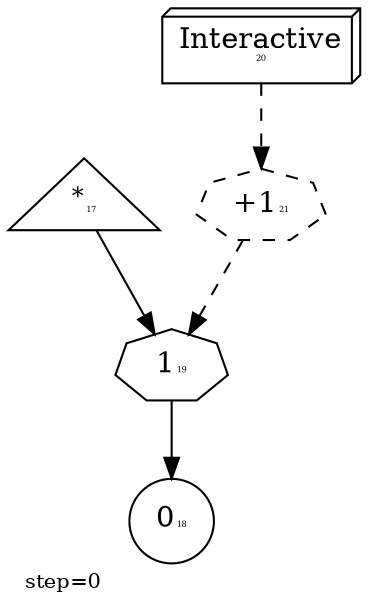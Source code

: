 digraph {
  graph  [labelloc=bottom,labeljust=left,fontsize="10",label="step=0"];
  "17" [shape=triangle,peripheries="1",label=<<SUP>*</SUP><FONT POINT-SIZE='4'>17</FONT>>,labelfontcolor=black,color=black];
  "18" [shape=circle,peripheries="1",label=<0<FONT POINT-SIZE='4'>18</FONT>>,labelfontcolor=black,color=black];
  "20" [shape=box3d,peripheries="1",label=<Interactive<BR /><FONT POINT-SIZE='4'>20</FONT>>,labelfontcolor=black,color=black];
  "19" [label=<1<FONT POINT-SIZE='4'>19</FONT>>,peripheries="1",color=black,shape=septagon];
  "17" -> "19" [color=black];
  "19" -> "18" [color=black];
  "21" [label=<+1<FONT POINT-SIZE='4'>21</FONT>>,peripheries="1",color=black,style=dashed,shape=septagon];
  "20" -> "21" [style=dashed,color=black];
  "21" -> "19" [style=dashed,color=black];
}